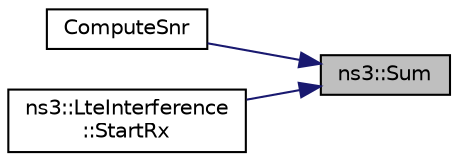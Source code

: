 digraph "ns3::Sum"
{
 // LATEX_PDF_SIZE
  edge [fontname="Helvetica",fontsize="10",labelfontname="Helvetica",labelfontsize="10"];
  node [fontname="Helvetica",fontsize="10",shape=record];
  rankdir="RL";
  Node1 [label="ns3::Sum",height=0.2,width=0.4,color="black", fillcolor="grey75", style="filled", fontcolor="black",tooltip=" "];
  Node1 -> Node2 [dir="back",color="midnightblue",fontsize="10",style="solid",fontname="Helvetica"];
  Node2 [label="ComputeSnr",height=0.2,width=0.4,color="black", fillcolor="white", style="filled",URL="$three-gpp-v2v-channel-example_8cc.html#af299d2795bf43412a3164aa0a461127f",tooltip="Compute the average SNR."];
  Node1 -> Node3 [dir="back",color="midnightblue",fontsize="10",style="solid",fontname="Helvetica"];
  Node3 [label="ns3::LteInterference\l::StartRx",height=0.2,width=0.4,color="black", fillcolor="white", style="filled",URL="$classns3_1_1_lte_interference.html#ac22640d17df2793412cf169fb4768e90",tooltip="Notify that the PHY is starting a RX attempt."];
}
